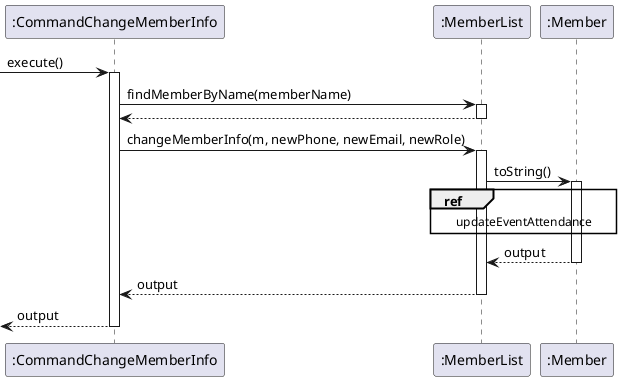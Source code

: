 @startuml

 -> ":CommandChangeMemberInfo": execute()
activate ":CommandChangeMemberInfo"

":CommandChangeMemberInfo" -> ":MemberList" : findMemberByName(memberName)
activate ":MemberList"
":MemberList" --> ":CommandChangeMemberInfo"
deactivate ":MemberList"
":CommandChangeMemberInfo" -> ":MemberList" : changeMemberInfo(m, newPhone, newEmail, newRole)
activate ":MemberList"
":MemberList" -> ":Member" : toString()
activate ":Member"
ref over ":Member", ":MemberList"
    updateEventAttendance
end ref
return output
return output
return output

@enduml